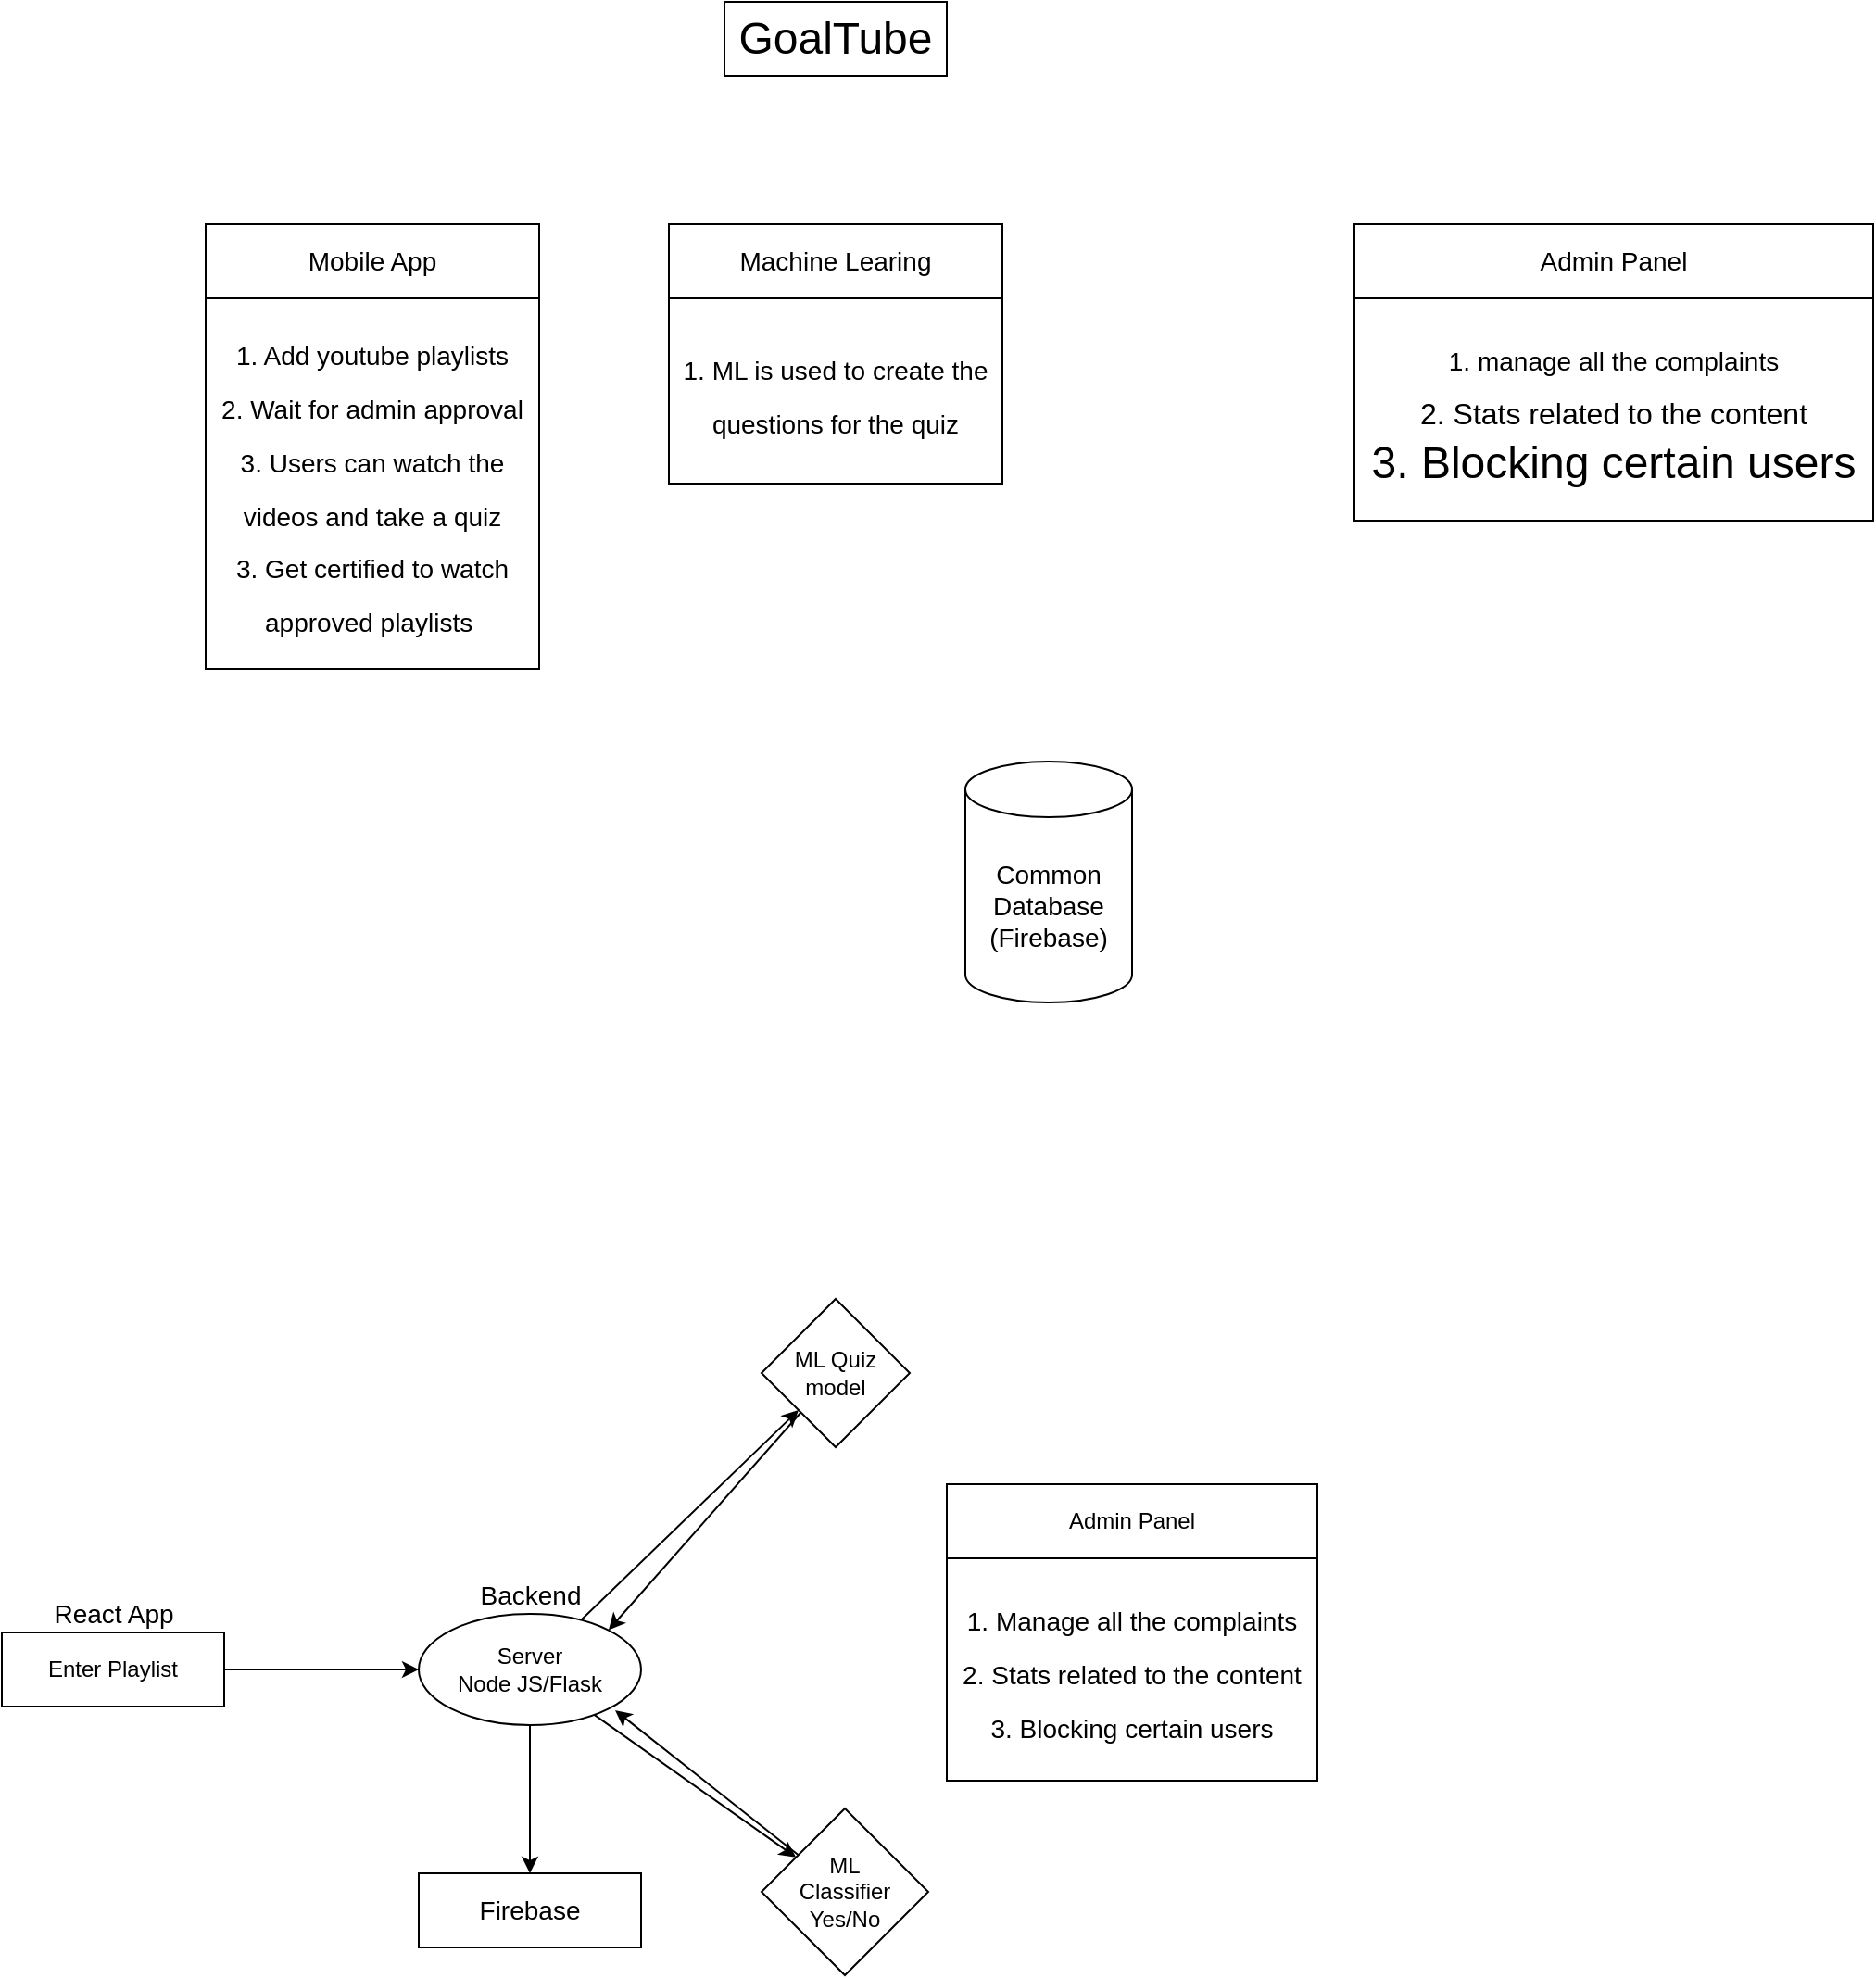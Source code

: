 <mxfile>
    <diagram id="8tawhGnMj8ck7dc2TSjs" name="Page-1">
        <mxGraphModel dx="1583" dy="567" grid="1" gridSize="10" guides="1" tooltips="1" connect="1" arrows="1" fold="1" page="1" pageScale="1" pageWidth="850" pageHeight="1100" math="0" shadow="0">
            <root>
                <mxCell id="0"/>
                <mxCell id="1" parent="0"/>
                <mxCell id="2" value="&lt;font style=&quot;font-size: 24px&quot;&gt;GoalTube&lt;/font&gt;" style="whiteSpace=wrap;html=1;" parent="1" vertex="1">
                    <mxGeometry x="360" y="40" width="120" height="40" as="geometry"/>
                </mxCell>
                <mxCell id="3" value="&lt;font&gt;&lt;font style=&quot;font-size: 14px&quot;&gt;1. Add youtube playlists&lt;br&gt;2. Wait for admin approval&lt;br&gt;3. Users can watch the videos and take a quiz&lt;br&gt;3. Get certified to watch approved playlists&amp;nbsp;&lt;/font&gt;&lt;br&gt;&lt;/font&gt;" style="whiteSpace=wrap;html=1;fontSize=24;" parent="1" vertex="1">
                    <mxGeometry x="80" y="200" width="180" height="200" as="geometry"/>
                </mxCell>
                <mxCell id="4" value="Mobile App" style="whiteSpace=wrap;html=1;fontSize=14;" parent="1" vertex="1">
                    <mxGeometry x="80" y="160" width="180" height="40" as="geometry"/>
                </mxCell>
                <mxCell id="6" value="Common&lt;br&gt;Database&lt;br&gt;(Firebase)" style="shape=cylinder3;whiteSpace=wrap;html=1;boundedLbl=1;backgroundOutline=1;size=15;fontSize=14;" parent="1" vertex="1">
                    <mxGeometry x="490" y="450" width="90" height="130" as="geometry"/>
                </mxCell>
                <mxCell id="12" value="&lt;font&gt;&lt;font style=&quot;font-size: 14px&quot;&gt;1. manage all the complaints&lt;br&gt;&lt;/font&gt;&lt;font size=&quot;3&quot;&gt;2. Stats related to the content&lt;br&gt;&lt;/font&gt;3. Blocking certain users&lt;br&gt;&lt;/font&gt;" style="whiteSpace=wrap;html=1;fontSize=24;" parent="1" vertex="1">
                    <mxGeometry x="700" y="200" width="280" height="120" as="geometry"/>
                </mxCell>
                <mxCell id="13" value="Admin Panel" style="whiteSpace=wrap;html=1;fontSize=14;" parent="1" vertex="1">
                    <mxGeometry x="700" y="160" width="280" height="40" as="geometry"/>
                </mxCell>
                <mxCell id="14" value="&lt;font&gt;&lt;span style=&quot;font-size: 14px&quot;&gt;1. ML is used to create the questions for the quiz&lt;/span&gt;&lt;br&gt;&lt;/font&gt;" style="whiteSpace=wrap;html=1;fontSize=24;" parent="1" vertex="1">
                    <mxGeometry x="330" y="200" width="180" height="100" as="geometry"/>
                </mxCell>
                <mxCell id="15" value="Machine Learing" style="whiteSpace=wrap;html=1;fontSize=14;" parent="1" vertex="1">
                    <mxGeometry x="330" y="160" width="180" height="40" as="geometry"/>
                </mxCell>
                <mxCell id="18" value="" style="edgeStyle=none;html=1;" parent="1" source="16" target="17" edge="1">
                    <mxGeometry relative="1" as="geometry"/>
                </mxCell>
                <mxCell id="16" value="Enter Playlist" style="whiteSpace=wrap;html=1;" parent="1" vertex="1">
                    <mxGeometry x="-30" y="920" width="120" height="40" as="geometry"/>
                </mxCell>
                <mxCell id="20" style="edgeStyle=none;html=1;" parent="1" source="17" target="19" edge="1">
                    <mxGeometry relative="1" as="geometry"/>
                </mxCell>
                <mxCell id="23" style="edgeStyle=none;html=1;entryX=0;entryY=1;entryDx=0;entryDy=0;" parent="1" source="17" target="22" edge="1">
                    <mxGeometry relative="1" as="geometry"/>
                </mxCell>
                <mxCell id="35" style="edgeStyle=none;html=1;fontSize=14;" parent="1" source="17" target="33" edge="1">
                    <mxGeometry relative="1" as="geometry"/>
                </mxCell>
                <mxCell id="17" value="Server&lt;br&gt;Node JS/Flask" style="ellipse;whiteSpace=wrap;html=1;" parent="1" vertex="1">
                    <mxGeometry x="195" y="910" width="120" height="60" as="geometry"/>
                </mxCell>
                <mxCell id="21" style="edgeStyle=none;html=1;" parent="1" source="19" edge="1">
                    <mxGeometry relative="1" as="geometry">
                        <mxPoint x="301" y="962" as="targetPoint"/>
                    </mxGeometry>
                </mxCell>
                <mxCell id="19" value="ML&lt;br&gt;Classifier&lt;br&gt;Yes/No" style="rhombus;whiteSpace=wrap;html=1;" parent="1" vertex="1">
                    <mxGeometry x="380" y="1015" width="90" height="90" as="geometry"/>
                </mxCell>
                <mxCell id="24" style="edgeStyle=none;html=1;entryX=1;entryY=0;entryDx=0;entryDy=0;" parent="1" source="22" target="17" edge="1">
                    <mxGeometry relative="1" as="geometry"/>
                </mxCell>
                <mxCell id="22" value="ML Quiz model" style="rhombus;whiteSpace=wrap;html=1;" parent="1" vertex="1">
                    <mxGeometry x="380" y="740" width="80" height="80" as="geometry"/>
                </mxCell>
                <mxCell id="27" value="Admin Panel" style="whiteSpace=wrap;html=1;" parent="1" vertex="1">
                    <mxGeometry x="480" y="840" width="200" height="40" as="geometry"/>
                </mxCell>
                <mxCell id="30" value="&lt;font style=&quot;font-size: 14px&quot;&gt;&lt;font style=&quot;font-size: 14px&quot;&gt;1. Manage all the complaints&lt;br&gt;&lt;/font&gt;&lt;font style=&quot;font-size: 14px&quot;&gt;2. Stats related to the content&lt;br&gt;&lt;/font&gt;3. Blocking certain users&lt;br&gt;&lt;/font&gt;" style="whiteSpace=wrap;html=1;fontSize=24;" parent="1" vertex="1">
                    <mxGeometry x="480" y="880" width="200" height="120" as="geometry"/>
                </mxCell>
                <mxCell id="33" value="Firebase" style="whiteSpace=wrap;html=1;fontSize=14;" parent="1" vertex="1">
                    <mxGeometry x="195" y="1050" width="120" height="40" as="geometry"/>
                </mxCell>
                <mxCell id="34" value="React App" style="text;html=1;align=center;verticalAlign=middle;resizable=0;points=[];autosize=1;strokeColor=none;fillColor=none;fontSize=14;" parent="1" vertex="1">
                    <mxGeometry x="-10" y="900" width="80" height="20" as="geometry"/>
                </mxCell>
                <mxCell id="37" value="Backend" style="text;html=1;align=center;verticalAlign=middle;resizable=0;points=[];autosize=1;strokeColor=none;fillColor=none;fontSize=14;" parent="1" vertex="1">
                    <mxGeometry x="220" y="890" width="70" height="20" as="geometry"/>
                </mxCell>
            </root>
        </mxGraphModel>
    </diagram>
</mxfile>